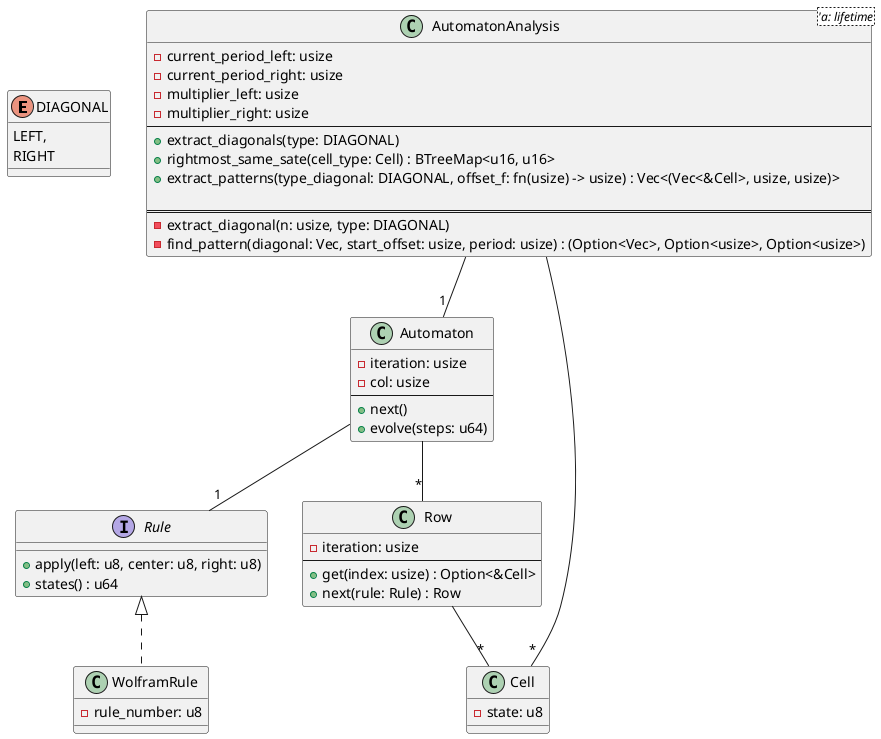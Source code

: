 @startuml

enum DIAGONAL {
    LEFT,
    RIGHT
}

class AutomatonAnalysis<'a: lifetime> {
    - current_period_left: usize
    - current_period_right: usize
    - multiplier_left: usize
    - multiplier_right: usize
    --
    + extract_diagonals(type: DIAGONAL)
    + rightmost_same_sate(cell_type: Cell) : BTreeMap<u16, u16>
    + extract_patterns(type_diagonal: DIAGONAL, offset_f: fn(usize) -> usize) : Vec<(Vec<U+003C>&Cell>, usize, usize)>

    ==
    - extract_diagonal(n: usize, type: DIAGONAL)
    - find_pattern(diagonal: Vec<&Cell>, start_offset: usize, period: usize) : (Option<Vec<&Cell>>, Option<usize>, Option<usize>)
}

class Automaton {
    - iteration: usize
    - col: usize
    --
    + next()
    + evolve(steps: u64)
}


class Row {
    - iteration: usize
    --
    + get(index: usize) : Option<U+003C>&Cell<U+003E>
    + next(rule: Rule) : Row
}

class Cell {
    - state: u8
}


interface Rule {
    + apply(left: u8, center: u8, right: u8)
    + states() : u64
}

class WolframRule implements Rule {
    - rule_number: u8
}


Automaton -- "*" Row
Row -- "*" Cell
Automaton -- "1" Rule
AutomatonAnalysis -- "1" Automaton
AutomatonAnalysis -- "*" Cell


@enduml